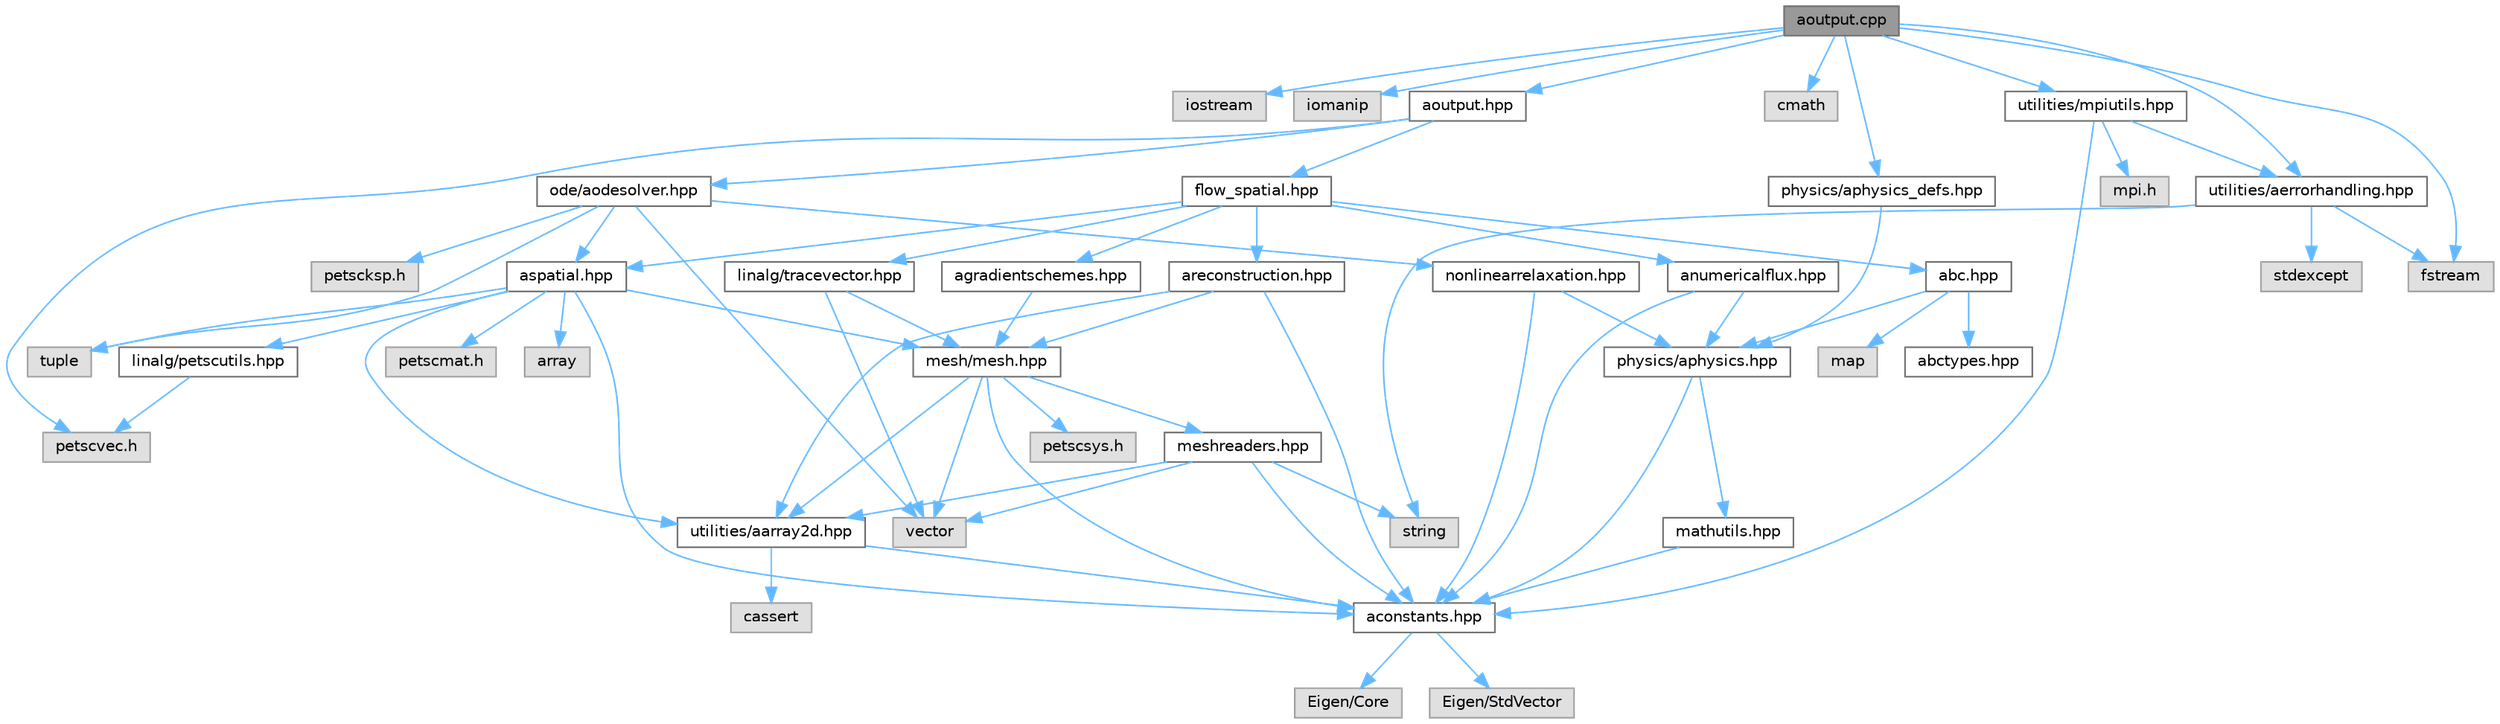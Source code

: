 digraph "aoutput.cpp"
{
 // LATEX_PDF_SIZE
  bgcolor="transparent";
  edge [fontname=Helvetica,fontsize=10,labelfontname=Helvetica,labelfontsize=10];
  node [fontname=Helvetica,fontsize=10,shape=box,height=0.2,width=0.4];
  Node1 [id="Node000001",label="aoutput.cpp",height=0.2,width=0.4,color="gray40", fillcolor="grey60", style="filled", fontcolor="black",tooltip="Implementation of subroutines to write mesh data to various kinds of output formats."];
  Node1 -> Node2 [id="edge1_Node000001_Node000002",color="steelblue1",style="solid",tooltip=" "];
  Node2 [id="Node000002",label="iostream",height=0.2,width=0.4,color="grey60", fillcolor="#E0E0E0", style="filled",tooltip=" "];
  Node1 -> Node3 [id="edge2_Node000001_Node000003",color="steelblue1",style="solid",tooltip=" "];
  Node3 [id="Node000003",label="iomanip",height=0.2,width=0.4,color="grey60", fillcolor="#E0E0E0", style="filled",tooltip=" "];
  Node1 -> Node4 [id="edge3_Node000001_Node000004",color="steelblue1",style="solid",tooltip=" "];
  Node4 [id="Node000004",label="fstream",height=0.2,width=0.4,color="grey60", fillcolor="#E0E0E0", style="filled",tooltip=" "];
  Node1 -> Node5 [id="edge4_Node000001_Node000005",color="steelblue1",style="solid",tooltip=" "];
  Node5 [id="Node000005",label="cmath",height=0.2,width=0.4,color="grey60", fillcolor="#E0E0E0", style="filled",tooltip=" "];
  Node1 -> Node6 [id="edge5_Node000001_Node000006",color="steelblue1",style="solid",tooltip=" "];
  Node6 [id="Node000006",label="aoutput.hpp",height=0.2,width=0.4,color="grey40", fillcolor="white", style="filled",URL="$aoutput_8hpp.html",tooltip="A collection of subroutines to write mesh data to various kinds of output formats."];
  Node6 -> Node7 [id="edge6_Node000006_Node000007",color="steelblue1",style="solid",tooltip=" "];
  Node7 [id="Node000007",label="petscvec.h",height=0.2,width=0.4,color="grey60", fillcolor="#E0E0E0", style="filled",tooltip=" "];
  Node6 -> Node8 [id="edge7_Node000006_Node000008",color="steelblue1",style="solid",tooltip=" "];
  Node8 [id="Node000008",label="flow_spatial.hpp",height=0.2,width=0.4,color="grey40", fillcolor="white", style="filled",URL="$flow__spatial_8hpp.html",tooltip="Spatial discretization for Euler/Navier-Stokes equations."];
  Node8 -> Node9 [id="edge8_Node000008_Node000009",color="steelblue1",style="solid",tooltip=" "];
  Node9 [id="Node000009",label="aspatial.hpp",height=0.2,width=0.4,color="grey40", fillcolor="white", style="filled",URL="$aspatial_8hpp.html",tooltip="Common functionality for spatial discretization."];
  Node9 -> Node10 [id="edge9_Node000009_Node000010",color="steelblue1",style="solid",tooltip=" "];
  Node10 [id="Node000010",label="array",height=0.2,width=0.4,color="grey60", fillcolor="#E0E0E0", style="filled",tooltip=" "];
  Node9 -> Node11 [id="edge10_Node000009_Node000011",color="steelblue1",style="solid",tooltip=" "];
  Node11 [id="Node000011",label="tuple",height=0.2,width=0.4,color="grey60", fillcolor="#E0E0E0", style="filled",tooltip=" "];
  Node9 -> Node12 [id="edge11_Node000009_Node000012",color="steelblue1",style="solid",tooltip=" "];
  Node12 [id="Node000012",label="petscmat.h",height=0.2,width=0.4,color="grey60", fillcolor="#E0E0E0", style="filled",tooltip=" "];
  Node9 -> Node13 [id="edge12_Node000009_Node000013",color="steelblue1",style="solid",tooltip=" "];
  Node13 [id="Node000013",label="aconstants.hpp",height=0.2,width=0.4,color="grey40", fillcolor="white", style="filled",URL="$aconstants_8hpp.html",tooltip="Defines some macro constants and typedefs used throughout the code."];
  Node13 -> Node14 [id="edge13_Node000013_Node000014",color="steelblue1",style="solid",tooltip=" "];
  Node14 [id="Node000014",label="Eigen/Core",height=0.2,width=0.4,color="grey60", fillcolor="#E0E0E0", style="filled",tooltip=" "];
  Node13 -> Node15 [id="edge14_Node000013_Node000015",color="steelblue1",style="solid",tooltip=" "];
  Node15 [id="Node000015",label="Eigen/StdVector",height=0.2,width=0.4,color="grey60", fillcolor="#E0E0E0", style="filled",tooltip=" "];
  Node9 -> Node16 [id="edge15_Node000009_Node000016",color="steelblue1",style="solid",tooltip=" "];
  Node16 [id="Node000016",label="utilities/aarray2d.hpp",height=0.2,width=0.4,color="grey40", fillcolor="white", style="filled",URL="$aarray2d_8hpp.html",tooltip="Defines a class to manipulate 2d arrays."];
  Node16 -> Node17 [id="edge16_Node000016_Node000017",color="steelblue1",style="solid",tooltip=" "];
  Node17 [id="Node000017",label="cassert",height=0.2,width=0.4,color="grey60", fillcolor="#E0E0E0", style="filled",tooltip=" "];
  Node16 -> Node13 [id="edge17_Node000016_Node000013",color="steelblue1",style="solid",tooltip=" "];
  Node9 -> Node18 [id="edge18_Node000009_Node000018",color="steelblue1",style="solid",tooltip=" "];
  Node18 [id="Node000018",label="linalg/petscutils.hpp",height=0.2,width=0.4,color="grey40", fillcolor="white", style="filled",URL="$petscutils_8hpp.html",tooltip="Some convenience functions that wrap PETSc functionality for various reasons."];
  Node18 -> Node7 [id="edge19_Node000018_Node000007",color="steelblue1",style="solid",tooltip=" "];
  Node9 -> Node19 [id="edge20_Node000009_Node000019",color="steelblue1",style="solid",tooltip=" "];
  Node19 [id="Node000019",label="mesh/mesh.hpp",height=0.2,width=0.4,color="grey40", fillcolor="white", style="filled",URL="$mesh_8hpp_source.html",tooltip=" "];
  Node19 -> Node20 [id="edge21_Node000019_Node000020",color="steelblue1",style="solid",tooltip=" "];
  Node20 [id="Node000020",label="vector",height=0.2,width=0.4,color="grey60", fillcolor="#E0E0E0", style="filled",tooltip=" "];
  Node19 -> Node21 [id="edge22_Node000019_Node000021",color="steelblue1",style="solid",tooltip=" "];
  Node21 [id="Node000021",label="petscsys.h",height=0.2,width=0.4,color="grey60", fillcolor="#E0E0E0", style="filled",tooltip=" "];
  Node19 -> Node13 [id="edge23_Node000019_Node000013",color="steelblue1",style="solid",tooltip=" "];
  Node19 -> Node16 [id="edge24_Node000019_Node000016",color="steelblue1",style="solid",tooltip=" "];
  Node19 -> Node22 [id="edge25_Node000019_Node000022",color="steelblue1",style="solid",tooltip=" "];
  Node22 [id="Node000022",label="meshreaders.hpp",height=0.2,width=0.4,color="grey40", fillcolor="white", style="filled",URL="$meshreaders_8hpp.html",tooltip="Mesh readers."];
  Node22 -> Node23 [id="edge26_Node000022_Node000023",color="steelblue1",style="solid",tooltip=" "];
  Node23 [id="Node000023",label="string",height=0.2,width=0.4,color="grey60", fillcolor="#E0E0E0", style="filled",tooltip=" "];
  Node22 -> Node20 [id="edge27_Node000022_Node000020",color="steelblue1",style="solid",tooltip=" "];
  Node22 -> Node13 [id="edge28_Node000022_Node000013",color="steelblue1",style="solid",tooltip=" "];
  Node22 -> Node16 [id="edge29_Node000022_Node000016",color="steelblue1",style="solid",tooltip=" "];
  Node8 -> Node24 [id="edge30_Node000008_Node000024",color="steelblue1",style="solid",tooltip=" "];
  Node24 [id="Node000024",label="anumericalflux.hpp",height=0.2,width=0.4,color="grey40", fillcolor="white", style="filled",URL="$anumericalflux_8hpp.html",tooltip="Numerical flux schemes for the compressible Euler equations."];
  Node24 -> Node13 [id="edge31_Node000024_Node000013",color="steelblue1",style="solid",tooltip=" "];
  Node24 -> Node25 [id="edge32_Node000024_Node000025",color="steelblue1",style="solid",tooltip=" "];
  Node25 [id="Node000025",label="physics/aphysics.hpp",height=0.2,width=0.4,color="grey40", fillcolor="white", style="filled",URL="$aphysics_8hpp.html",tooltip="Provides analytical flux computation contexts."];
  Node25 -> Node13 [id="edge33_Node000025_Node000013",color="steelblue1",style="solid",tooltip=" "];
  Node25 -> Node26 [id="edge34_Node000025_Node000026",color="steelblue1",style="solid",tooltip=" "];
  Node26 [id="Node000026",label="mathutils.hpp",height=0.2,width=0.4,color="grey40", fillcolor="white", style="filled",URL="$mathutils_8hpp.html",tooltip="Provides convenient functions for certain geometric or calculus operations."];
  Node26 -> Node13 [id="edge35_Node000026_Node000013",color="steelblue1",style="solid",tooltip=" "];
  Node8 -> Node27 [id="edge36_Node000008_Node000027",color="steelblue1",style="solid",tooltip=" "];
  Node27 [id="Node000027",label="agradientschemes.hpp",height=0.2,width=0.4,color="grey40", fillcolor="white", style="filled",URL="$agradientschemes_8hpp.html",tooltip="Classes for different gradient estimation schemes."];
  Node27 -> Node19 [id="edge37_Node000027_Node000019",color="steelblue1",style="solid",tooltip=" "];
  Node8 -> Node28 [id="edge38_Node000008_Node000028",color="steelblue1",style="solid",tooltip=" "];
  Node28 [id="Node000028",label="areconstruction.hpp",height=0.2,width=0.4,color="grey40", fillcolor="white", style="filled",URL="$areconstruction_8hpp.html",tooltip="Slope limiters for variable-extrapolation reconstruction."];
  Node28 -> Node13 [id="edge39_Node000028_Node000013",color="steelblue1",style="solid",tooltip=" "];
  Node28 -> Node16 [id="edge40_Node000028_Node000016",color="steelblue1",style="solid",tooltip=" "];
  Node28 -> Node19 [id="edge41_Node000028_Node000019",color="steelblue1",style="solid",tooltip=" "];
  Node8 -> Node29 [id="edge42_Node000008_Node000029",color="steelblue1",style="solid",tooltip=" "];
  Node29 [id="Node000029",label="abc.hpp",height=0.2,width=0.4,color="grey40", fillcolor="white", style="filled",URL="$abc_8hpp.html",tooltip="Boundary conditions management."];
  Node29 -> Node30 [id="edge43_Node000029_Node000030",color="steelblue1",style="solid",tooltip=" "];
  Node30 [id="Node000030",label="map",height=0.2,width=0.4,color="grey60", fillcolor="#E0E0E0", style="filled",tooltip=" "];
  Node29 -> Node31 [id="edge44_Node000029_Node000031",color="steelblue1",style="solid",tooltip=" "];
  Node31 [id="Node000031",label="abctypes.hpp",height=0.2,width=0.4,color="grey40", fillcolor="white", style="filled",URL="$abctypes_8hpp.html",tooltip="Enumeration of types of boundary conditions."];
  Node29 -> Node25 [id="edge45_Node000029_Node000025",color="steelblue1",style="solid",tooltip=" "];
  Node8 -> Node32 [id="edge46_Node000008_Node000032",color="steelblue1",style="solid",tooltip=" "];
  Node32 [id="Node000032",label="linalg/tracevector.hpp",height=0.2,width=0.4,color="grey40", fillcolor="white", style="filled",URL="$tracevector_8hpp.html",tooltip="Classes for handling data associated with all the faces in (the \"trace of\") a mesh."];
  Node32 -> Node20 [id="edge47_Node000032_Node000020",color="steelblue1",style="solid",tooltip=" "];
  Node32 -> Node19 [id="edge48_Node000032_Node000019",color="steelblue1",style="solid",tooltip=" "];
  Node6 -> Node33 [id="edge49_Node000006_Node000033",color="steelblue1",style="solid",tooltip=" "];
  Node33 [id="Node000033",label="ode/aodesolver.hpp",height=0.2,width=0.4,color="grey40", fillcolor="white", style="filled",URL="$aodesolver_8hpp.html",tooltip="Solution of ODEs resulting from some spatial discretization."];
  Node33 -> Node20 [id="edge50_Node000033_Node000020",color="steelblue1",style="solid",tooltip=" "];
  Node33 -> Node11 [id="edge51_Node000033_Node000011",color="steelblue1",style="solid",tooltip=" "];
  Node33 -> Node34 [id="edge52_Node000033_Node000034",color="steelblue1",style="solid",tooltip=" "];
  Node34 [id="Node000034",label="petscksp.h",height=0.2,width=0.4,color="grey60", fillcolor="#E0E0E0", style="filled",tooltip=" "];
  Node33 -> Node9 [id="edge53_Node000033_Node000009",color="steelblue1",style="solid",tooltip=" "];
  Node33 -> Node35 [id="edge54_Node000033_Node000035",color="steelblue1",style="solid",tooltip=" "];
  Node35 [id="Node000035",label="nonlinearrelaxation.hpp",height=0.2,width=0.4,color="grey40", fillcolor="white", style="filled",URL="$nonlinearrelaxation_8hpp.html",tooltip="Methods to underrelax the nonlinear update for better stability or convergence."];
  Node35 -> Node13 [id="edge55_Node000035_Node000013",color="steelblue1",style="solid",tooltip=" "];
  Node35 -> Node25 [id="edge56_Node000035_Node000025",color="steelblue1",style="solid",tooltip=" "];
  Node1 -> Node36 [id="edge57_Node000001_Node000036",color="steelblue1",style="solid",tooltip=" "];
  Node36 [id="Node000036",label="utilities/aerrorhandling.hpp",height=0.2,width=0.4,color="grey40", fillcolor="white", style="filled",URL="$aerrorhandling_8hpp.html",tooltip="Exceptions and other error handling routines for FVENS."];
  Node36 -> Node37 [id="edge58_Node000036_Node000037",color="steelblue1",style="solid",tooltip=" "];
  Node37 [id="Node000037",label="stdexcept",height=0.2,width=0.4,color="grey60", fillcolor="#E0E0E0", style="filled",tooltip=" "];
  Node36 -> Node23 [id="edge59_Node000036_Node000023",color="steelblue1",style="solid",tooltip=" "];
  Node36 -> Node4 [id="edge60_Node000036_Node000004",color="steelblue1",style="solid",tooltip=" "];
  Node1 -> Node38 [id="edge61_Node000001_Node000038",color="steelblue1",style="solid",tooltip=" "];
  Node38 [id="Node000038",label="utilities/mpiutils.hpp",height=0.2,width=0.4,color="grey40", fillcolor="white", style="filled",URL="$mpiutils_8hpp.html",tooltip="Some convenience functions related to MPI."];
  Node38 -> Node39 [id="edge62_Node000038_Node000039",color="steelblue1",style="solid",tooltip=" "];
  Node39 [id="Node000039",label="mpi.h",height=0.2,width=0.4,color="grey60", fillcolor="#E0E0E0", style="filled",tooltip=" "];
  Node38 -> Node13 [id="edge63_Node000038_Node000013",color="steelblue1",style="solid",tooltip=" "];
  Node38 -> Node36 [id="edge64_Node000038_Node000036",color="steelblue1",style="solid",tooltip=" "];
  Node1 -> Node40 [id="edge65_Node000001_Node000040",color="steelblue1",style="solid",tooltip=" "];
  Node40 [id="Node000040",label="physics/aphysics_defs.hpp",height=0.2,width=0.4,color="grey40", fillcolor="white", style="filled",URL="$aphysics__defs_8hpp.html",tooltip="Definitions of inline physics functions."];
  Node40 -> Node25 [id="edge66_Node000040_Node000025",color="steelblue1",style="solid",tooltip=" "];
}
